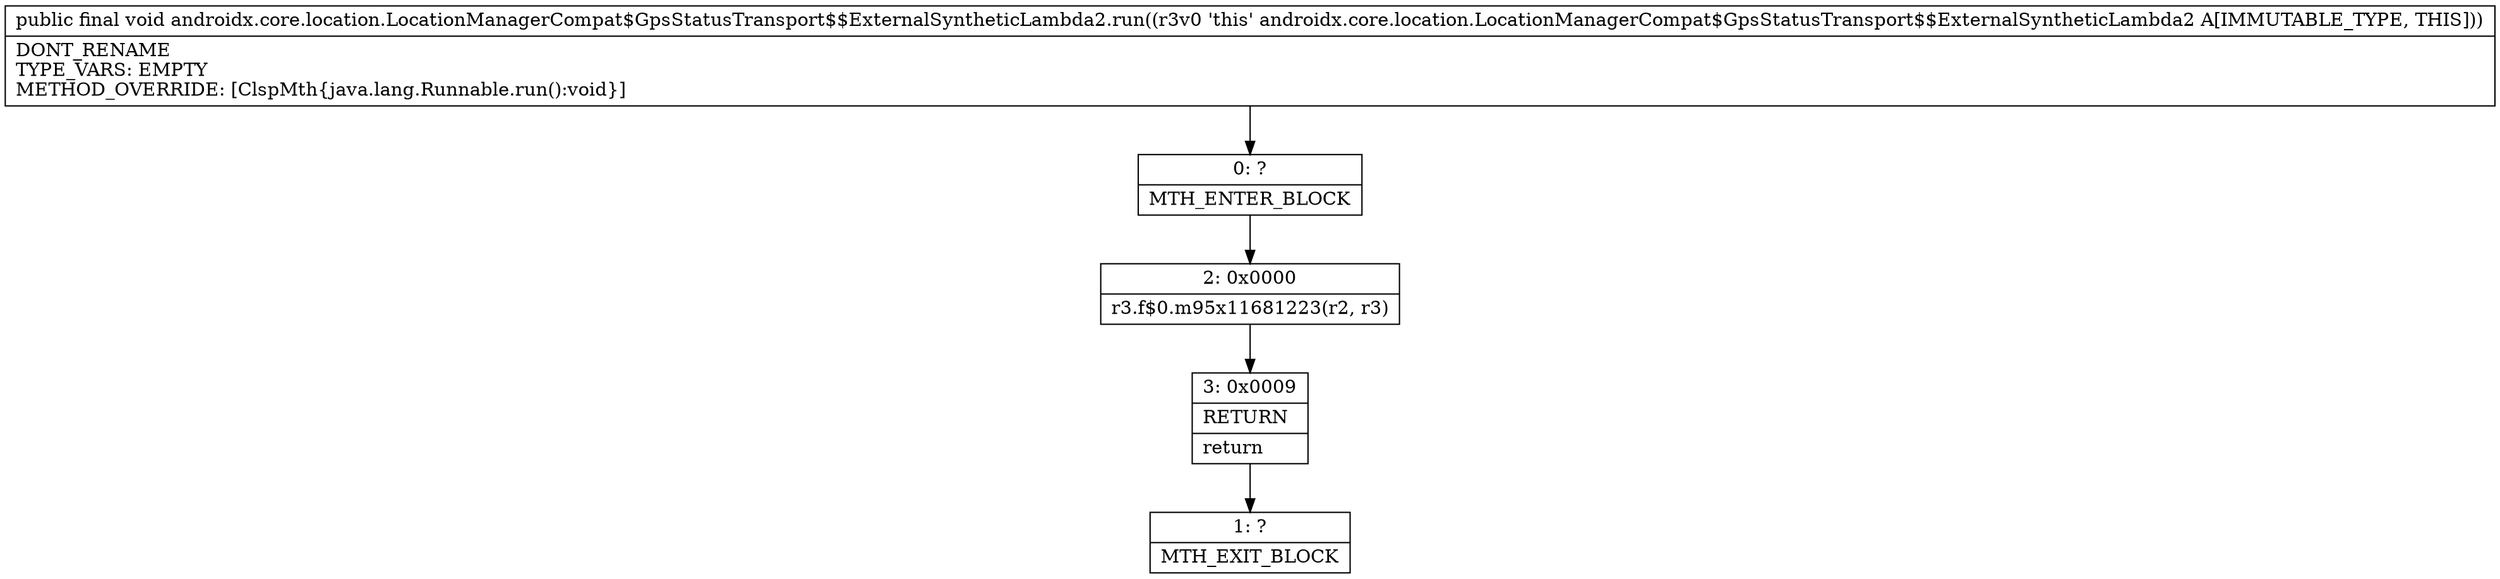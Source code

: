 digraph "CFG forandroidx.core.location.LocationManagerCompat$GpsStatusTransport$$ExternalSyntheticLambda2.run()V" {
Node_0 [shape=record,label="{0\:\ ?|MTH_ENTER_BLOCK\l}"];
Node_2 [shape=record,label="{2\:\ 0x0000|r3.f$0.m95x11681223(r2, r3)\l}"];
Node_3 [shape=record,label="{3\:\ 0x0009|RETURN\l|return\l}"];
Node_1 [shape=record,label="{1\:\ ?|MTH_EXIT_BLOCK\l}"];
MethodNode[shape=record,label="{public final void androidx.core.location.LocationManagerCompat$GpsStatusTransport$$ExternalSyntheticLambda2.run((r3v0 'this' androidx.core.location.LocationManagerCompat$GpsStatusTransport$$ExternalSyntheticLambda2 A[IMMUTABLE_TYPE, THIS]))  | DONT_RENAME\lTYPE_VARS: EMPTY\lMETHOD_OVERRIDE: [ClspMth\{java.lang.Runnable.run():void\}]\l}"];
MethodNode -> Node_0;Node_0 -> Node_2;
Node_2 -> Node_3;
Node_3 -> Node_1;
}

